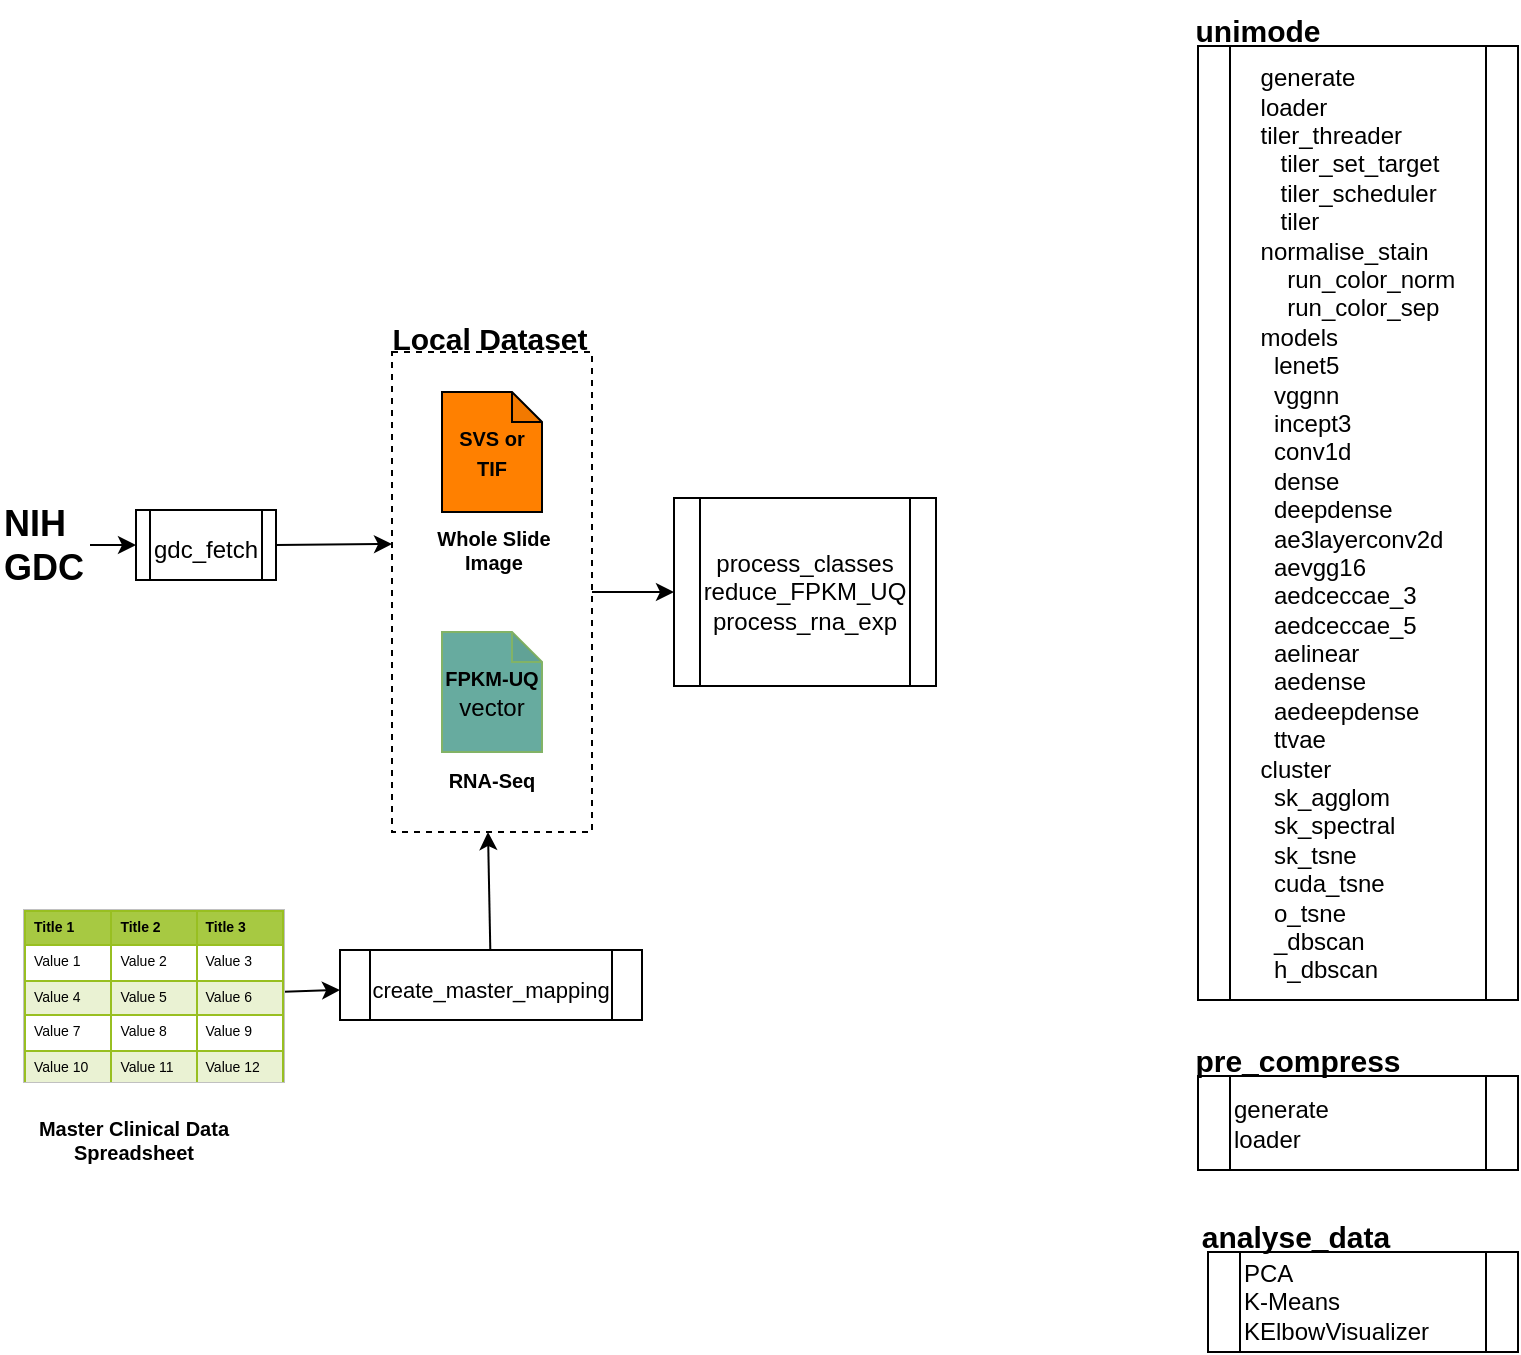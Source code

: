 <mxfile version="15.6.5" type="device"><diagram id="7zAEePvZr4guqd9eBIKl" name="Page-1"><mxGraphModel dx="1421" dy="1584" grid="1" gridSize="10" guides="1" tooltips="1" connect="1" arrows="1" fold="1" page="1" pageScale="1" pageWidth="1169" pageHeight="827" math="0" shadow="0"><root><mxCell id="0"/><mxCell id="1" parent="0"/><mxCell id="7xmVHMPy0DNT83veockN-59" style="edgeStyle=orthogonalEdgeStyle;rounded=0;orthogonalLoop=1;jettySize=auto;html=1;labelBackgroundColor=default;fontSize=15;fontColor=default;strokeColor=default;" edge="1" parent="1" source="7xmVHMPy0DNT83veockN-28"><mxGeometry relative="1" as="geometry"><mxPoint x="360" y="171" as="targetPoint"/></mxGeometry></mxCell><mxCell id="7xmVHMPy0DNT83veockN-28" value="" style="rounded=0;whiteSpace=wrap;html=1;fontSize=10;fontColor=default;fillColor=none;gradientColor=none;strokeColor=default;dashed=1;" vertex="1" parent="1"><mxGeometry x="219" y="51" width="100" height="240" as="geometry"/></mxCell><mxCell id="7xmVHMPy0DNT83veockN-1" value="&lt;font&gt;&lt;b&gt;&lt;font style=&quot;font-size: 10px&quot;&gt;SVS or&lt;br&gt;TIF&lt;/font&gt;&lt;/b&gt;&lt;/font&gt;" style="shape=note;whiteSpace=wrap;html=1;backgroundOutline=1;darkOpacity=0.05;size=15;fillColor=#FF8000;strokeColor=default;fontColor=default;" vertex="1" parent="1"><mxGeometry x="244" y="71" width="50" height="60" as="geometry"/></mxCell><mxCell id="7xmVHMPy0DNT83veockN-2" value="&lt;div&gt;&lt;font&gt;&lt;b&gt;&lt;font style=&quot;font-size: 10px&quot;&gt;FPKM-UQ&lt;/font&gt;&lt;/b&gt;&lt;br&gt;vector&lt;br&gt;&lt;/font&gt;&lt;/div&gt;" style="shape=note;whiteSpace=wrap;html=1;backgroundOutline=1;darkOpacity=0.05;size=15;fillColor=#67AB9F;strokeColor=#82b366;fontColor=default;" vertex="1" parent="1"><mxGeometry x="244" y="191" width="50" height="60" as="geometry"/></mxCell><mxCell id="7xmVHMPy0DNT83veockN-75" style="edgeStyle=none;rounded=0;orthogonalLoop=1;jettySize=auto;html=1;labelBackgroundColor=default;fontSize=12;fontColor=default;strokeColor=default;" edge="1" parent="1" source="7xmVHMPy0DNT83veockN-23" target="7xmVHMPy0DNT83veockN-49"><mxGeometry relative="1" as="geometry"/></mxCell><mxCell id="7xmVHMPy0DNT83veockN-23" value="&lt;table style=&quot;width: 100% ; height: 100% ; border-collapse: collapse ; font-size: 7px&quot; width=&quot;100%&quot; cellpadding=&quot;4&quot; border=&quot;1&quot;&gt;&lt;tbody&gt;&lt;tr style=&quot;background-color: rgb(167 , 201 , 66) ; border: 1px solid rgb(152 , 191 , 33)&quot;&gt;&lt;th align=&quot;left&quot;&gt;&lt;font style=&quot;font-size: 7px&quot;&gt;Title 1&lt;/font&gt;&lt;/th&gt;&lt;th align=&quot;left&quot;&gt;&lt;font style=&quot;font-size: 7px&quot;&gt;Title 2&lt;/font&gt;&lt;/th&gt;&lt;th align=&quot;left&quot;&gt;&lt;font style=&quot;font-size: 7px&quot;&gt;Title 3&lt;/font&gt;&lt;/th&gt;&lt;/tr&gt;&lt;tr style=&quot;border: 1px solid #98bf21&quot;&gt;&lt;td&gt;&lt;font style=&quot;font-size: 7px&quot;&gt;Value 1&lt;/font&gt;&lt;/td&gt;&lt;td&gt;&lt;font style=&quot;font-size: 7px&quot;&gt;Value 2&lt;/font&gt;&lt;/td&gt;&lt;td&gt;&lt;font style=&quot;font-size: 7px&quot;&gt;Value 3&lt;/font&gt;&lt;/td&gt;&lt;/tr&gt;&lt;tr style=&quot;background-color: #eaf2d3 ; border: 1px solid #98bf21&quot;&gt;&lt;td&gt;&lt;font style=&quot;font-size: 7px&quot;&gt;Value 4&lt;/font&gt;&lt;/td&gt;&lt;td&gt;&lt;font style=&quot;font-size: 7px&quot;&gt;Value 5&lt;/font&gt;&lt;/td&gt;&lt;td&gt;&lt;font style=&quot;font-size: 7px&quot;&gt;Value 6&lt;/font&gt;&lt;/td&gt;&lt;/tr&gt;&lt;tr style=&quot;border: 1px solid #98bf21&quot;&gt;&lt;td&gt;&lt;font style=&quot;font-size: 7px&quot;&gt;Value 7&lt;/font&gt;&lt;/td&gt;&lt;td&gt;&lt;font style=&quot;font-size: 7px&quot;&gt;Value 8&lt;/font&gt;&lt;/td&gt;&lt;td&gt;&lt;font style=&quot;font-size: 7px&quot;&gt;Value 9&lt;/font&gt;&lt;/td&gt;&lt;/tr&gt;&lt;tr style=&quot;background-color: #eaf2d3 ; border: 1px solid #98bf21&quot;&gt;&lt;td&gt;&lt;font style=&quot;font-size: 7px&quot;&gt;Value 10&lt;/font&gt;&lt;/td&gt;&lt;td&gt;&lt;font style=&quot;font-size: 7px&quot;&gt;Value 11&lt;/font&gt;&lt;/td&gt;&lt;td&gt;&lt;font style=&quot;font-size: 7px&quot;&gt;Value 12&lt;/font&gt;&lt;/td&gt;&lt;/tr&gt;&lt;/tbody&gt;&lt;/table&gt;" style="text;html=1;strokeColor=#c0c0c0;fillColor=#ffffff;overflow=fill;rounded=0;fontColor=default;" vertex="1" parent="1"><mxGeometry x="35" y="330" width="130" height="86" as="geometry"/></mxCell><mxCell id="7xmVHMPy0DNT83veockN-25" value="&lt;b&gt;&lt;font style=&quot;font-size: 10px&quot;&gt;Master Clinical Data Spreadsheet&lt;/font&gt;&lt;/b&gt;" style="text;html=1;strokeColor=none;fillColor=none;align=center;verticalAlign=middle;whiteSpace=wrap;rounded=0;fontSize=7;fontColor=default;" vertex="1" parent="1"><mxGeometry x="30" y="430" width="120" height="30" as="geometry"/></mxCell><mxCell id="7xmVHMPy0DNT83veockN-26" value="&lt;font style=&quot;font-size: 10px&quot;&gt;&lt;b&gt;&lt;font style=&quot;font-size: 10px&quot;&gt;RNA-Seq&lt;br&gt;&lt;/font&gt;&lt;/b&gt;&lt;/font&gt;" style="text;html=1;strokeColor=none;fillColor=none;align=center;verticalAlign=middle;whiteSpace=wrap;rounded=0;fontSize=7;fontColor=default;" vertex="1" parent="1"><mxGeometry x="209" y="250" width="120" height="30" as="geometry"/></mxCell><mxCell id="7xmVHMPy0DNT83veockN-27" value="&lt;font style=&quot;font-size: 10px&quot;&gt;&lt;b&gt;&lt;font style=&quot;font-size: 10px&quot;&gt;Whole Slide&lt;br&gt;Image&lt;br&gt;&lt;/font&gt;&lt;/b&gt;&lt;/font&gt;" style="text;html=1;strokeColor=none;fillColor=none;align=center;verticalAlign=middle;whiteSpace=wrap;rounded=0;fontSize=7;fontColor=default;" vertex="1" parent="1"><mxGeometry x="230" y="135" width="80" height="30" as="geometry"/></mxCell><mxCell id="7xmVHMPy0DNT83veockN-29" value="&lt;font style=&quot;font-size: 15px&quot;&gt;&lt;b&gt;&lt;font style=&quot;font-size: 15px&quot;&gt;Local &lt;font style=&quot;font-size: 15px&quot;&gt;Dataset&lt;/font&gt;&lt;/font&gt;&lt;/b&gt;&lt;/font&gt;" style="text;html=1;strokeColor=none;fillColor=none;align=center;verticalAlign=middle;whiteSpace=wrap;rounded=0;fontSize=7;fontColor=default;" vertex="1" parent="1"><mxGeometry x="208" y="29" width="120" height="30" as="geometry"/></mxCell><mxCell id="7xmVHMPy0DNT83veockN-76" style="edgeStyle=none;rounded=0;orthogonalLoop=1;jettySize=auto;html=1;labelBackgroundColor=default;fontSize=12;fontColor=default;strokeColor=default;" edge="1" parent="1" source="7xmVHMPy0DNT83veockN-41" target="7xmVHMPy0DNT83veockN-46"><mxGeometry relative="1" as="geometry"/></mxCell><mxCell id="7xmVHMPy0DNT83veockN-41" value="&lt;b&gt;&lt;font style=&quot;font-size: 18px&quot;&gt;NIH &lt;br&gt;GDC&lt;/font&gt;&lt;/b&gt;" style="text;whiteSpace=wrap;html=1;fontSize=12;fontColor=default;" vertex="1" parent="1"><mxGeometry x="23" y="120" width="45" height="55" as="geometry"/></mxCell><mxCell id="7xmVHMPy0DNT83veockN-43" value="&lt;div style=&quot;font-size: 12px&quot;&gt;&lt;font style=&quot;font-size: 12px&quot;&gt;process_classes reduce_FPKM_UQ&lt;/font&gt;&lt;/div&gt;&lt;div style=&quot;font-size: 12px&quot;&gt;&lt;font style=&quot;font-size: 12px&quot;&gt;process_rna_exp&lt;/font&gt;&lt;/div&gt;" style="shape=process;whiteSpace=wrap;html=1;backgroundOutline=1;rounded=0;fontSize=18;fontColor=default;strokeColor=default;fillColor=default;gradientColor=none;" vertex="1" parent="1"><mxGeometry x="360" y="124" width="131" height="94" as="geometry"/></mxCell><mxCell id="7xmVHMPy0DNT83veockN-64" value="" style="rounded=0;orthogonalLoop=1;jettySize=auto;html=1;labelBackgroundColor=default;fontSize=10;fontColor=default;strokeColor=default;exitX=1;exitY=0.5;exitDx=0;exitDy=0;entryX=0;entryY=0.4;entryDx=0;entryDy=0;entryPerimeter=0;" edge="1" parent="1" source="7xmVHMPy0DNT83veockN-46" target="7xmVHMPy0DNT83veockN-28"><mxGeometry relative="1" as="geometry"><mxPoint x="210" y="90" as="targetPoint"/></mxGeometry></mxCell><mxCell id="7xmVHMPy0DNT83veockN-46" value="&lt;font style=&quot;font-size: 12px&quot;&gt;gdc_fetch&lt;/font&gt;" style="shape=process;whiteSpace=wrap;html=1;backgroundOutline=1;rounded=0;fontSize=18;fontColor=default;strokeColor=default;fillColor=default;gradientColor=none;" vertex="1" parent="1"><mxGeometry x="91" y="130" width="70" height="35" as="geometry"/></mxCell><mxCell id="7xmVHMPy0DNT83veockN-74" style="edgeStyle=none;rounded=0;orthogonalLoop=1;jettySize=auto;html=1;entryX=0.34;entryY=1;entryDx=0;entryDy=0;entryPerimeter=0;labelBackgroundColor=default;fontSize=12;fontColor=default;strokeColor=default;" edge="1" parent="1" source="7xmVHMPy0DNT83veockN-49"><mxGeometry relative="1" as="geometry"><mxPoint x="267" y="291" as="targetPoint"/></mxGeometry></mxCell><mxCell id="7xmVHMPy0DNT83veockN-49" value="&lt;font style=&quot;font-size: 11px&quot;&gt;create_master_mapping&lt;/font&gt;" style="shape=process;whiteSpace=wrap;html=1;backgroundOutline=1;rounded=0;fontSize=18;fontColor=default;strokeColor=default;fillColor=default;gradientColor=none;labelBackgroundColor=default;" vertex="1" parent="1"><mxGeometry x="193" y="350" width="151" height="35" as="geometry"/></mxCell><mxCell id="7xmVHMPy0DNT83veockN-50" value="&lt;div style=&quot;font-size: 12px&quot; align=&quot;left&quot;&gt;&lt;font style=&quot;font-size: 12px&quot;&gt;generate&lt;/font&gt;&lt;/div&gt;&lt;div style=&quot;font-size: 12px&quot; align=&quot;left&quot;&gt;&lt;font style=&quot;font-size: 12px&quot;&gt; loader&lt;br&gt;&lt;font style=&quot;font-size: 12px&quot;&gt;&lt;font style=&quot;font-size: 12px&quot;&gt;&lt;span&gt;tiler_threader&lt;/span&gt;&lt;/font&gt;&lt;/font&gt;&lt;/font&gt;&lt;/div&gt;&lt;div style=&quot;font-size: 12px&quot; align=&quot;left&quot;&gt;&lt;font style=&quot;font-size: 12px&quot;&gt;&lt;span&gt;&amp;nbsp;&amp;nbsp; tiler_set_target&lt;/span&gt;&lt;/font&gt;&lt;/div&gt;&lt;div style=&quot;font-size: 12px&quot; align=&quot;left&quot;&gt;&lt;font style=&quot;font-size: 12px&quot;&gt;&lt;span&gt;&amp;nbsp;&amp;nbsp; tiler_scheduler&lt;/span&gt;&lt;/font&gt;&lt;/div&gt;&lt;div style=&quot;font-size: 12px&quot; align=&quot;left&quot;&gt;&lt;font style=&quot;font-size: 12px&quot;&gt;&lt;span&gt;&amp;nbsp;&amp;nbsp; tiler&lt;/span&gt;&lt;/font&gt;&lt;/div&gt;&lt;div style=&quot;font-size: 12px&quot; align=&quot;left&quot;&gt;&lt;font style=&quot;font-size: 12px&quot;&gt;&lt;span&gt;    &lt;/span&gt;&lt;/font&gt;&lt;/div&gt;&lt;div style=&quot;font-size: 12px&quot; align=&quot;left&quot;&gt;&lt;font style=&quot;font-size: 12px&quot;&gt;&lt;span&gt;&lt;/span&gt;normalise_stain&lt;/font&gt;&lt;/div&gt;&lt;div style=&quot;font-size: 12px&quot; align=&quot;left&quot;&gt;&lt;font style=&quot;font-size: 12px&quot;&gt;&amp;nbsp;&amp;nbsp;&amp;nbsp; run_color_norm&lt;/font&gt;&lt;/div&gt;&lt;div style=&quot;font-size: 12px&quot; align=&quot;left&quot;&gt;&lt;font style=&quot;font-size: 12px&quot;&gt;&amp;nbsp;&amp;nbsp;&amp;nbsp; run_color_sep&lt;/font&gt;&lt;/div&gt;&lt;div style=&quot;font-size: 12px&quot; align=&quot;left&quot;&gt;&lt;font style=&quot;font-size: 12px&quot;&gt;models&lt;/font&gt;&lt;/div&gt;&lt;div style=&quot;font-size: 12px&quot; align=&quot;left&quot;&gt;&lt;font style=&quot;font-size: 12px&quot;&gt;&amp;nbsp; lenet5&lt;/font&gt;&lt;/div&gt;&lt;div style=&quot;font-size: 12px&quot; align=&quot;left&quot;&gt;&lt;font style=&quot;font-size: 12px&quot;&gt;&amp;nbsp; vggnn&lt;/font&gt;&lt;/div&gt;&lt;div style=&quot;font-size: 12px&quot; align=&quot;left&quot;&gt;&lt;font style=&quot;font-size: 12px&quot;&gt;&amp;nbsp; incept3&lt;/font&gt;&lt;/div&gt;&lt;div style=&quot;font-size: 12px&quot; align=&quot;left&quot;&gt;&lt;font style=&quot;font-size: 12px&quot;&gt;&amp;nbsp; conv1d&lt;/font&gt;&lt;/div&gt;&lt;div style=&quot;font-size: 12px&quot; align=&quot;left&quot;&gt;&lt;font style=&quot;font-size: 12px&quot;&gt;&amp;nbsp; dense&lt;/font&gt;&lt;/div&gt;&lt;div style=&quot;font-size: 12px&quot; align=&quot;left&quot;&gt;&lt;font style=&quot;font-size: 12px&quot;&gt;&amp;nbsp; deepdense&lt;br&gt;&lt;/font&gt;&lt;/div&gt;&lt;div style=&quot;font-size: 12px&quot; align=&quot;left&quot;&gt;&lt;font style=&quot;font-size: 12px&quot;&gt;&amp;nbsp; ae3layerconv2d&lt;/font&gt;&lt;/div&gt;&lt;div style=&quot;font-size: 12px&quot; align=&quot;left&quot;&gt;&lt;font style=&quot;font-size: 12px&quot;&gt;&amp;nbsp; aevgg16&lt;br&gt;&lt;/font&gt;&lt;/div&gt;&lt;div style=&quot;font-size: 12px&quot; align=&quot;left&quot;&gt;&lt;font style=&quot;font-size: 12px&quot;&gt;&amp;nbsp; aedceccae_3&lt;br&gt;&lt;/font&gt;&lt;/div&gt;&lt;div style=&quot;font-size: 12px&quot; align=&quot;left&quot;&gt;&lt;font style=&quot;font-size: 12px&quot;&gt;&amp;nbsp; aedceccae_5&lt;/font&gt;&lt;/div&gt;&lt;div style=&quot;font-size: 12px&quot; align=&quot;left&quot;&gt;&lt;font style=&quot;font-size: 12px&quot;&gt;&amp;nbsp; aelinear&lt;br&gt;&lt;/font&gt;&lt;/div&gt;&lt;div style=&quot;font-size: 12px&quot; align=&quot;left&quot;&gt;&lt;font style=&quot;font-size: 12px&quot;&gt;&amp;nbsp; aedense&lt;br&gt;&lt;/font&gt;&lt;/div&gt;&lt;div style=&quot;font-size: 12px&quot; align=&quot;left&quot;&gt;&lt;font style=&quot;font-size: 12px&quot;&gt;&amp;nbsp; aedeepdense&lt;/font&gt;&lt;/div&gt;&lt;div style=&quot;font-size: 12px&quot; align=&quot;left&quot;&gt;&lt;font style=&quot;font-size: 12px&quot;&gt;&amp;nbsp; ttvae&lt;br&gt;&lt;/font&gt;&lt;/div&gt;&lt;div style=&quot;font-size: 12px&quot; align=&quot;left&quot;&gt;&lt;font style=&quot;font-size: 12px&quot;&gt;cluster&lt;/font&gt;&lt;/div&gt;&lt;div style=&quot;font-size: 12px&quot; align=&quot;left&quot;&gt;&lt;font style=&quot;font-size: 12px&quot;&gt;&amp;nbsp; sk_agglom&lt;/font&gt;&lt;/div&gt;&lt;div style=&quot;font-size: 12px&quot; align=&quot;left&quot;&gt;&lt;font style=&quot;font-size: 12px&quot;&gt;&amp;nbsp; sk_spectral&lt;/font&gt;&lt;/div&gt;&lt;div style=&quot;font-size: 12px&quot; align=&quot;left&quot;&gt;&lt;font style=&quot;font-size: 12px&quot;&gt;&amp;nbsp; sk_tsne&lt;/font&gt;&lt;/div&gt;&lt;div style=&quot;font-size: 12px&quot; align=&quot;left&quot;&gt;&lt;font style=&quot;font-size: 12px&quot;&gt;&amp;nbsp; cuda_tsne&lt;/font&gt;&lt;/div&gt;&lt;div style=&quot;font-size: 12px&quot; align=&quot;left&quot;&gt;&lt;font style=&quot;font-size: 12px&quot;&gt;&amp;nbsp; o_tsne&lt;/font&gt;&lt;/div&gt;&lt;div style=&quot;font-size: 12px&quot; align=&quot;left&quot;&gt;&lt;font style=&quot;font-size: 12px&quot;&gt;&amp;nbsp; _dbscan&lt;/font&gt;&lt;/div&gt;&lt;div style=&quot;font-size: 12px&quot; align=&quot;left&quot;&gt;&lt;font style=&quot;font-size: 12px&quot;&gt;&amp;nbsp; h_dbscan&lt;br&gt;&lt;/font&gt;&lt;/div&gt;" style="shape=process;whiteSpace=wrap;html=1;backgroundOutline=1;rounded=0;fontSize=18;fontColor=default;strokeColor=default;fillColor=default;gradientColor=none;" vertex="1" parent="1"><mxGeometry x="622" y="-102" width="160" height="477" as="geometry"/></mxCell><mxCell id="7xmVHMPy0DNT83veockN-68" value="&lt;b&gt;&lt;font style=&quot;font-size: 15px&quot;&gt;unimode&lt;/font&gt;&lt;/b&gt;" style="text;html=1;align=center;verticalAlign=middle;whiteSpace=wrap;rounded=0;fontSize=7;fontColor=default;fillColor=none;strokeColor=none;" vertex="1" parent="1"><mxGeometry x="592" y="-125" width="120" height="30" as="geometry"/></mxCell><mxCell id="7xmVHMPy0DNT83veockN-69" value="&lt;div style=&quot;font-size: 12px&quot; align=&quot;left&quot;&gt;&lt;font style=&quot;font-size: 12px&quot;&gt;generate&lt;/font&gt;&lt;/div&gt;&lt;div style=&quot;font-size: 12px&quot; align=&quot;left&quot;&gt;&lt;font style=&quot;font-size: 12px&quot;&gt; loader&lt;font style=&quot;font-size: 12px&quot;&gt;&lt;font style=&quot;font-size: 12px&quot;&gt;&lt;span&gt;&lt;/span&gt;&lt;/font&gt;&lt;/font&gt;&lt;/font&gt;&lt;/div&gt;" style="shape=process;whiteSpace=wrap;html=1;backgroundOutline=1;rounded=0;fontSize=18;fontColor=default;strokeColor=default;fillColor=default;gradientColor=none;align=left;" vertex="1" parent="1"><mxGeometry x="622" y="413" width="160" height="47" as="geometry"/></mxCell><mxCell id="7xmVHMPy0DNT83veockN-70" value="&lt;b&gt;&lt;font style=&quot;font-size: 15px&quot;&gt;pre_compress&lt;/font&gt;&lt;/b&gt;" style="text;html=1;align=center;verticalAlign=middle;whiteSpace=wrap;rounded=0;fontSize=7;fontColor=default;fillColor=none;strokeColor=none;" vertex="1" parent="1"><mxGeometry x="612" y="390" width="120" height="30" as="geometry"/></mxCell><mxCell id="7xmVHMPy0DNT83veockN-71" value="&lt;div style=&quot;font-size: 12px&quot; align=&quot;left&quot;&gt;&lt;font style=&quot;font-size: 12px&quot;&gt;PCA&lt;/font&gt;&lt;/div&gt;&lt;div style=&quot;font-size: 12px&quot;&gt;&lt;font style=&quot;font-size: 12px&quot;&gt;K-Means&lt;/font&gt;&lt;/div&gt;&lt;div style=&quot;font-size: 12px&quot;&gt;&lt;font style=&quot;font-size: 12px&quot;&gt;KElbowVisualizer&lt;br&gt;&lt;/font&gt;&lt;/div&gt;" style="shape=process;whiteSpace=wrap;html=1;backgroundOutline=1;rounded=0;fontSize=18;fontColor=default;strokeColor=default;fillColor=default;gradientColor=none;align=left;" vertex="1" parent="1"><mxGeometry x="627" y="501" width="155" height="50" as="geometry"/></mxCell><mxCell id="7xmVHMPy0DNT83veockN-72" value="&lt;b&gt;&lt;font style=&quot;font-size: 15px&quot;&gt;analyse_data&lt;/font&gt;&lt;/b&gt;" style="text;html=1;align=center;verticalAlign=middle;whiteSpace=wrap;rounded=0;fontSize=7;fontColor=default;fillColor=none;strokeColor=none;" vertex="1" parent="1"><mxGeometry x="611" y="478" width="120" height="30" as="geometry"/></mxCell></root></mxGraphModel></diagram></mxfile>